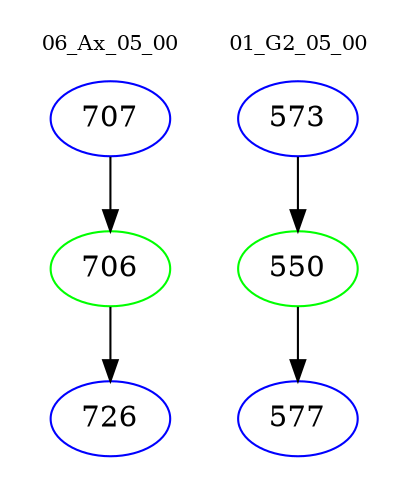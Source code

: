 digraph{
subgraph cluster_0 {
color = white
label = "06_Ax_05_00";
fontsize=10;
T0_707 [label="707", color="blue"]
T0_707 -> T0_706 [color="black"]
T0_706 [label="706", color="green"]
T0_706 -> T0_726 [color="black"]
T0_726 [label="726", color="blue"]
}
subgraph cluster_1 {
color = white
label = "01_G2_05_00";
fontsize=10;
T1_573 [label="573", color="blue"]
T1_573 -> T1_550 [color="black"]
T1_550 [label="550", color="green"]
T1_550 -> T1_577 [color="black"]
T1_577 [label="577", color="blue"]
}
}
